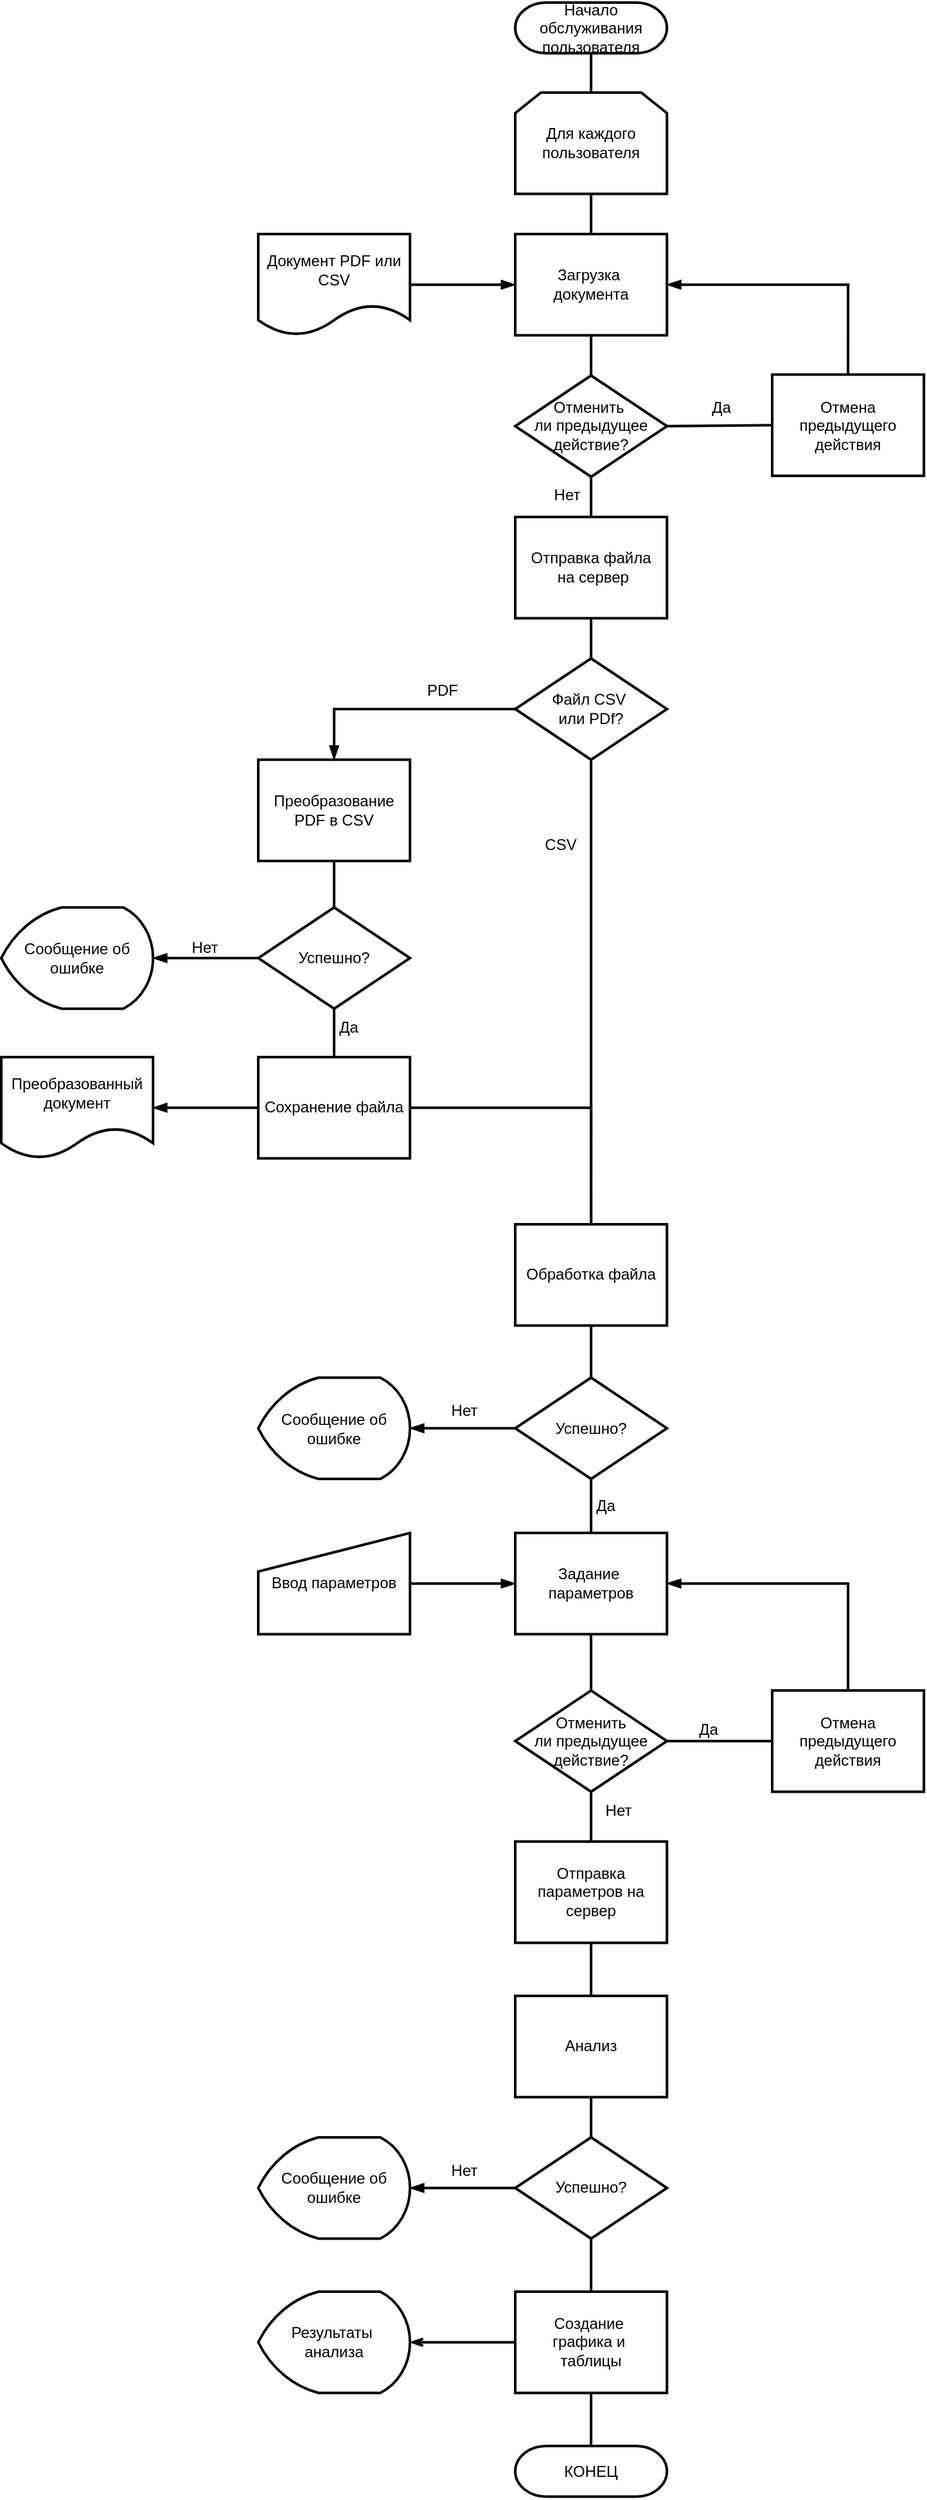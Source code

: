 <mxfile>
    <diagram id="cA_NNs_CJCysyV5ECCQ1" name="Page-1">
        <mxGraphModel dx="1108" dy="3118" grid="1" gridSize="10" guides="1" tooltips="1" connect="1" arrows="1" fold="1" page="1" pageScale="1" pageWidth="3300" pageHeight="2339" math="0" shadow="0">
            <root>
                <mxCell id="0"/>
                <mxCell id="1" parent="0"/>
                <mxCell id="9" style="edgeStyle=orthogonalEdgeStyle;html=1;exitX=0.5;exitY=1;exitDx=0;exitDy=0;entryX=0.5;entryY=0;entryDx=0;entryDy=0;exitPerimeter=0;endArrow=none;endFill=0;strokeWidth=2;" parent="1" source="2" target="13" edge="1">
                    <mxGeometry relative="1" as="geometry">
                        <mxPoint x="549.888" y="-18.11" as="targetPoint"/>
                    </mxGeometry>
                </mxCell>
                <mxCell id="2" value="Начало обслуживания пользователя" style="strokeWidth=2;html=1;shape=stencil(xVXBboMwDP0ajkxAtK49Tqw79rJJO7vUpVFDgpysdH+/0IBaoDCayyQO+Bne83NsJWCpPkCJQRJJKDBgb0GSfCIVXIJRZAObOTh4EbmwcuFq6ULQJWbGYScgDluBLqMNqSNWfGcaBi4PSNzUWbYOolf7Tf2wNFNSWhKupO5kbvKWDLi0/0ZnRxY9PTuZnyZ2UWkVCjRIHfRqbuOAIHn3VornKX14KHUdtbp/KX09rhT7Ka19uhf3xeKZHdx4GLsjt1zNPDAvuZb9cXdezRzIzXY3IsdSi4wtIEu3kB1zUt9yd7fIEurlHiTadKFOeK2+P99T/lsGweUNw8vycQagzL5QrwZqKFgTn0M4cx2SMlC3ocMvgHIMLU+4F5B3UrpCLG/g5uzvl7vwcNzr2TyKf7Tsc8aZUBonNsHigzm7oCPDydK9IpyY2j0Xwt1OYwsxILig7q68AL8=);whiteSpace=wrap;aspect=fixed;" parent="1" vertex="1">
                    <mxGeometry x="480" width="118.11" height="39.37" as="geometry"/>
                </mxCell>
                <mxCell id="8" style="edgeStyle=none;html=1;exitX=0.5;exitY=1;exitDx=0;exitDy=0;entryX=0.5;entryY=0;entryDx=0;entryDy=0;endArrow=none;endFill=0;strokeWidth=2;" parent="1" source="4" target="7" edge="1">
                    <mxGeometry relative="1" as="geometry"/>
                </mxCell>
                <mxCell id="45" style="edgeStyle=none;html=1;exitX=1;exitY=0.5;exitDx=0;exitDy=0;entryX=0;entryY=0.5;entryDx=0;entryDy=0;endArrow=none;endFill=0;strokeWidth=2;" parent="1" source="4" target="44" edge="1">
                    <mxGeometry relative="1" as="geometry"/>
                </mxCell>
                <mxCell id="4" value="&lt;div&gt;&lt;font color=&quot;#000000&quot;&gt;Отменить&amp;nbsp;&lt;/font&gt;&lt;/div&gt;&lt;div&gt;ли предыдущее действие&lt;span style=&quot;background-color: transparent;&quot;&gt;?&lt;/span&gt;&lt;/div&gt;" style="rhombus;whiteSpace=wrap;html=1;aspect=fixed;strokeWidth=2;" parent="1" vertex="1">
                    <mxGeometry x="480" y="290" width="118.11" height="78.74" as="geometry"/>
                </mxCell>
                <mxCell id="11" style="edgeStyle=none;html=1;exitX=0.5;exitY=1;exitDx=0;exitDy=0;entryX=0.5;entryY=0;entryDx=0;entryDy=0;endArrow=none;endFill=0;strokeWidth=2;" parent="1" source="7" target="10" edge="1">
                    <mxGeometry relative="1" as="geometry"/>
                </mxCell>
                <mxCell id="7" value="Отправка файла&lt;div&gt;&amp;nbsp;на сервер&lt;/div&gt;" style="rounded=0;whiteSpace=wrap;html=1;aspect=fixed;strokeWidth=2;" parent="1" vertex="1">
                    <mxGeometry x="480" y="400" width="118.11" height="78.74" as="geometry"/>
                </mxCell>
                <mxCell id="20" style="edgeStyle=orthogonalEdgeStyle;html=1;exitX=0;exitY=0.5;exitDx=0;exitDy=0;entryX=0.5;entryY=0;entryDx=0;entryDy=0;endArrow=blockThin;endFill=1;rounded=0;curved=0;strokeWidth=2;" parent="1" source="10" target="18" edge="1">
                    <mxGeometry relative="1" as="geometry"/>
                </mxCell>
                <mxCell id="21" style="edgeStyle=none;html=1;exitX=0.5;exitY=1;exitDx=0;exitDy=0;entryX=0.5;entryY=0;entryDx=0;entryDy=0;endArrow=none;endFill=0;strokeWidth=2;" parent="1" source="10" target="19" edge="1">
                    <mxGeometry relative="1" as="geometry"/>
                </mxCell>
                <mxCell id="10" value="Файл CSV&amp;nbsp;&lt;div&gt;или PDf?&lt;/div&gt;" style="rhombus;whiteSpace=wrap;html=1;aspect=fixed;strokeWidth=2;" parent="1" vertex="1">
                    <mxGeometry x="480" y="510" width="118.11" height="78.74" as="geometry"/>
                </mxCell>
                <mxCell id="63" style="edgeStyle=none;html=1;exitX=0.5;exitY=1;exitDx=0;exitDy=0;entryX=0.5;entryY=0;entryDx=0;entryDy=0;endArrow=none;endFill=0;strokeWidth=2;" parent="1" source="12" target="4" edge="1">
                    <mxGeometry relative="1" as="geometry"/>
                </mxCell>
                <mxCell id="12" value="Загрузка&amp;nbsp;&lt;div&gt;документа&lt;/div&gt;" style="rounded=0;whiteSpace=wrap;html=1;aspect=fixed;strokeWidth=2;" parent="1" vertex="1">
                    <mxGeometry x="480" y="180" width="118.11" height="78.74" as="geometry"/>
                </mxCell>
                <mxCell id="14" style="edgeStyle=none;html=1;exitX=0.5;exitY=1;exitDx=0;exitDy=0;entryX=0.5;entryY=0;entryDx=0;entryDy=0;endArrow=none;endFill=0;strokeWidth=2;" parent="1" source="13" target="12" edge="1">
                    <mxGeometry relative="1" as="geometry"/>
                </mxCell>
                <mxCell id="13" value="Для каждого пользователя" style="shape=loopLimit;whiteSpace=wrap;html=1;aspect=fixed;strokeWidth=2;" parent="1" vertex="1">
                    <mxGeometry x="480" y="70.0" width="118.11" height="78.74" as="geometry"/>
                </mxCell>
                <mxCell id="17" style="edgeStyle=none;html=1;exitX=1;exitY=0.5;exitDx=0;exitDy=0;entryX=0;entryY=0.5;entryDx=0;entryDy=0;endArrow=blockThin;endFill=1;strokeWidth=2;" parent="1" source="16" target="12" edge="1">
                    <mxGeometry relative="1" as="geometry"/>
                </mxCell>
                <mxCell id="16" value="Документ PDF или CSV" style="shape=document;whiteSpace=wrap;html=1;boundedLbl=1;aspect=fixed;strokeWidth=2;" parent="1" vertex="1">
                    <mxGeometry x="280" y="180" width="118.11" height="78.74" as="geometry"/>
                </mxCell>
                <mxCell id="88" style="edgeStyle=none;html=1;exitX=0.5;exitY=1;exitDx=0;exitDy=0;entryX=0.5;entryY=0;entryDx=0;entryDy=0;endArrow=none;endFill=0;strokeWidth=2;" parent="1" source="18" target="87" edge="1">
                    <mxGeometry relative="1" as="geometry"/>
                </mxCell>
                <mxCell id="18" value="Преобразование PDF в CSV" style="rounded=0;whiteSpace=wrap;html=1;aspect=fixed;strokeWidth=2;" parent="1" vertex="1">
                    <mxGeometry x="280" y="588.74" width="118.11" height="78.74" as="geometry"/>
                </mxCell>
                <mxCell id="27" style="edgeStyle=none;html=1;exitX=0.5;exitY=1;exitDx=0;exitDy=0;entryX=0.5;entryY=0;entryDx=0;entryDy=0;endArrow=none;endFill=0;strokeWidth=2;" parent="1" source="19" target="26" edge="1">
                    <mxGeometry relative="1" as="geometry">
                        <mxPoint x="529.055" y="1080.0" as="sourcePoint"/>
                    </mxGeometry>
                </mxCell>
                <mxCell id="19" value="Обработка файла" style="rounded=0;whiteSpace=wrap;html=1;aspect=fixed;strokeWidth=2;" parent="1" vertex="1">
                    <mxGeometry x="480" y="950" width="118.11" height="78.74" as="geometry"/>
                </mxCell>
                <mxCell id="24" value="Преобразованный документ" style="shape=document;whiteSpace=wrap;html=1;boundedLbl=1;aspect=fixed;strokeWidth=2;" parent="1" vertex="1">
                    <mxGeometry x="80" y="820" width="118.11" height="78.74" as="geometry"/>
                </mxCell>
                <mxCell id="25" style="edgeStyle=none;html=1;endArrow=blockThin;endFill=1;exitX=0;exitY=0.5;exitDx=0;exitDy=0;entryX=1;entryY=0.5;entryDx=0;entryDy=0;strokeWidth=2;" parent="1" source="90" target="24" edge="1">
                    <mxGeometry relative="1" as="geometry">
                        <mxPoint x="280" y="879.03" as="sourcePoint"/>
                        <mxPoint x="158.11" y="879.03" as="targetPoint"/>
                    </mxGeometry>
                </mxCell>
                <mxCell id="29" style="edgeStyle=none;html=1;exitX=0.5;exitY=1;exitDx=0;exitDy=0;entryX=0.5;entryY=0;entryDx=0;entryDy=0;endArrow=none;endFill=0;strokeWidth=2;" parent="1" source="26" target="30" edge="1">
                    <mxGeometry relative="1" as="geometry">
                        <mxPoint x="669.5" y="1251.26" as="targetPoint"/>
                    </mxGeometry>
                </mxCell>
                <mxCell id="42" style="edgeStyle=none;html=1;exitX=0;exitY=0.5;exitDx=0;exitDy=0;entryX=1;entryY=0.5;entryDx=0;entryDy=0;entryPerimeter=0;endArrow=blockThin;endFill=1;strokeWidth=2;" parent="1" source="26" target="99" edge="1">
                    <mxGeometry relative="1" as="geometry">
                        <mxPoint x="470.95" y="1150.0" as="sourcePoint"/>
                        <mxPoint x="249.06" y="1150.0" as="targetPoint"/>
                    </mxGeometry>
                </mxCell>
                <mxCell id="26" value="Успешно?" style="rhombus;whiteSpace=wrap;html=1;aspect=fixed;strokeWidth=2;" parent="1" vertex="1">
                    <mxGeometry x="480" y="1069.26" width="118.11" height="78.74" as="geometry"/>
                </mxCell>
                <mxCell id="34" style="edgeStyle=none;html=1;exitX=0.5;exitY=1;exitDx=0;exitDy=0;entryX=0.5;entryY=0;entryDx=0;entryDy=0;endArrow=none;endFill=0;strokeWidth=2;" parent="1" source="30" target="33" edge="1">
                    <mxGeometry relative="1" as="geometry"/>
                </mxCell>
                <mxCell id="30" value="Задание&amp;nbsp;&lt;div&gt;параметров&lt;/div&gt;" style="rounded=0;whiteSpace=wrap;html=1;aspect=fixed;strokeWidth=2;" parent="1" vertex="1">
                    <mxGeometry x="480" y="1190" width="118.11" height="78.74" as="geometry"/>
                </mxCell>
                <mxCell id="32" style="edgeStyle=none;html=1;exitX=1;exitY=0.5;exitDx=0;exitDy=0;entryX=0;entryY=0.5;entryDx=0;entryDy=0;endArrow=blockThin;endFill=1;strokeWidth=2;" parent="1" source="31" target="30" edge="1">
                    <mxGeometry relative="1" as="geometry"/>
                </mxCell>
                <mxCell id="31" value="Ввод параметров" style="shape=manualInput;whiteSpace=wrap;html=1;aspect=fixed;strokeWidth=2;" parent="1" vertex="1">
                    <mxGeometry x="280" y="1190" width="118.11" height="78.74" as="geometry"/>
                </mxCell>
                <mxCell id="58" style="edgeStyle=orthogonalEdgeStyle;html=1;exitX=1;exitY=0.5;exitDx=0;exitDy=0;entryX=0;entryY=0.5;entryDx=0;entryDy=0;rounded=0;curved=0;endArrow=none;endFill=0;strokeWidth=2;" parent="1" source="33" target="49" edge="1">
                    <mxGeometry relative="1" as="geometry">
                        <mxPoint x="830" y="1531.26" as="targetPoint"/>
                    </mxGeometry>
                </mxCell>
                <mxCell id="110" style="edgeStyle=none;html=1;exitX=0.5;exitY=1;exitDx=0;exitDy=0;entryX=0.5;entryY=0;entryDx=0;entryDy=0;endArrow=none;endFill=0;strokeWidth=2;" parent="1" source="33" target="38" edge="1">
                    <mxGeometry relative="1" as="geometry"/>
                </mxCell>
                <mxCell id="33" value="Отменить&lt;div&gt;ли предыдущее действие?&lt;/div&gt;" style="rhombus;whiteSpace=wrap;html=1;aspect=fixed;strokeWidth=2;" parent="1" vertex="1">
                    <mxGeometry x="480" y="1312.52" width="118.11" height="78.74" as="geometry"/>
                </mxCell>
                <mxCell id="54" style="edgeStyle=none;html=1;exitX=0.5;exitY=1;exitDx=0;exitDy=0;entryX=0.5;entryY=0;entryDx=0;entryDy=0;endArrow=none;endFill=0;strokeWidth=2;" parent="1" source="38" target="105" edge="1">
                    <mxGeometry relative="1" as="geometry"/>
                </mxCell>
                <mxCell id="38" value="Отправка параметров на сервер" style="rounded=0;whiteSpace=wrap;html=1;aspect=fixed;strokeWidth=2;" parent="1" vertex="1">
                    <mxGeometry x="480" y="1430" width="118.11" height="78.74" as="geometry"/>
                </mxCell>
                <mxCell id="55" style="edgeStyle=none;html=1;exitX=0.5;exitY=1;exitDx=0;exitDy=0;entryX=0.5;entryY=0;entryDx=0;entryDy=0;strokeWidth=2;endArrow=none;endFill=0;" parent="1" source="39" target="70" edge="1">
                    <mxGeometry relative="1" as="geometry">
                        <mxPoint x="668.769" y="1821.26" as="targetPoint"/>
                    </mxGeometry>
                </mxCell>
                <mxCell id="39" value="Успешно?" style="rhombus;whiteSpace=wrap;html=1;aspect=fixed;strokeWidth=2;" parent="1" vertex="1">
                    <mxGeometry x="480" y="1660" width="118.11" height="78.74" as="geometry"/>
                </mxCell>
                <mxCell id="46" style="edgeStyle=orthogonalEdgeStyle;html=1;exitX=0.5;exitY=0;exitDx=0;exitDy=0;entryX=1;entryY=0.5;entryDx=0;entryDy=0;endArrow=blockThin;endFill=1;rounded=0;curved=0;strokeWidth=2;" parent="1" source="44" target="12" edge="1">
                    <mxGeometry relative="1" as="geometry"/>
                </mxCell>
                <mxCell id="44" value="Отмена&lt;div&gt;предыдущего действия&lt;/div&gt;" style="rounded=0;whiteSpace=wrap;html=1;aspect=fixed;strokeWidth=2;" parent="1" vertex="1">
                    <mxGeometry x="680" y="289.26" width="118.11" height="78.74" as="geometry"/>
                </mxCell>
                <mxCell id="53" style="edgeStyle=orthogonalEdgeStyle;html=1;exitX=0.5;exitY=0;exitDx=0;exitDy=0;entryX=1;entryY=0.5;entryDx=0;entryDy=0;endArrow=blockThin;endFill=1;rounded=0;curved=0;strokeWidth=2;" parent="1" source="49" target="30" edge="1">
                    <mxGeometry relative="1" as="geometry"/>
                </mxCell>
                <mxCell id="49" value="Отмена предыдущего действия" style="rounded=0;whiteSpace=wrap;html=1;aspect=fixed;strokeWidth=2;" parent="1" vertex="1">
                    <mxGeometry x="680" y="1312.52" width="118.11" height="78.74" as="geometry"/>
                </mxCell>
                <mxCell id="69" value="Результаты&amp;nbsp;&lt;div&gt;анализа&lt;/div&gt;" style="strokeWidth=2;html=1;shape=mxgraph.flowchart.display;whiteSpace=wrap;aspect=fixed;" parent="1" vertex="1">
                    <mxGeometry x="280" y="1780" width="118.11" height="78.74" as="geometry"/>
                </mxCell>
                <mxCell id="72" style="edgeStyle=none;html=1;exitX=0.5;exitY=1;exitDx=0;exitDy=0;entryX=0.5;entryY=0;entryDx=0;entryDy=0;entryPerimeter=0;strokeWidth=2;endArrow=none;endFill=0;" parent="1" source="70" target="73" edge="1">
                    <mxGeometry relative="1" as="geometry">
                        <mxPoint x="690" y="2031.26" as="targetPoint"/>
                    </mxGeometry>
                </mxCell>
                <mxCell id="70" value="Создание&amp;nbsp;&lt;div&gt;графика&amp;nbsp;&lt;span style=&quot;background-color: transparent;&quot;&gt;и&amp;nbsp;&lt;/span&gt;&lt;/div&gt;&lt;div&gt;таблицы&lt;/div&gt;" style="rounded=0;whiteSpace=wrap;html=1;aspect=fixed;strokeWidth=2;" parent="1" vertex="1">
                    <mxGeometry x="480" y="1780" width="118.11" height="78.74" as="geometry"/>
                </mxCell>
                <mxCell id="71" style="edgeStyle=none;html=1;exitX=0;exitY=0.5;exitDx=0;exitDy=0;entryX=1;entryY=0.5;entryDx=0;entryDy=0;entryPerimeter=0;strokeWidth=2;endArrow=openThin;endFill=0;" parent="1" source="70" target="69" edge="1">
                    <mxGeometry relative="1" as="geometry"/>
                </mxCell>
                <mxCell id="73" value="КОНЕЦ" style="strokeWidth=2;html=1;shape=stencil(xVXBboMwDP0ajkxAtK49Tqw79rJJO7vUpVFDgpysdH+/0IBaoDCayyQO+Bne83NsJWCpPkCJQRJJKDBgb0GSfCIVXIJRZAObOTh4EbmwcuFq6ULQJWbGYScgDluBLqMNqSNWfGcaBi4PSNzUWbYOolf7Tf2wNFNSWhKupO5kbvKWDLi0/0ZnRxY9PTuZnyZ2UWkVCjRIHfRqbuOAIHn3VornKX14KHUdtbp/KX09rhT7Ka19uhf3xeKZHdx4GLsjt1zNPDAvuZb9cXdezRzIzXY3IsdSi4wtIEu3kB1zUt9yd7fIEurlHiTadKFOeK2+P99T/lsGweUNw8vycQagzL5QrwZqKFgTn0M4cx2SMlC3ocMvgHIMLU+4F5B3UrpCLG/g5uzvl7vwcNzr2TyKf7Tsc8aZUBonNsHigzm7oCPDydK9IpyY2j0Xwt1OYwsxILig7q68AL8=);whiteSpace=wrap;aspect=fixed;" parent="1" vertex="1">
                    <mxGeometry x="480" y="1900.0" width="118.11" height="39.37" as="geometry"/>
                </mxCell>
                <mxCell id="83" value="Да" style="text;html=1;align=center;verticalAlign=middle;resizable=0;points=[];autosize=1;strokeColor=none;fillColor=none;strokeWidth=2;" parent="1" vertex="1">
                    <mxGeometry x="620" y="300" width="40" height="30" as="geometry"/>
                </mxCell>
                <mxCell id="84" value="Нет" style="text;html=1;align=center;verticalAlign=middle;resizable=0;points=[];autosize=1;strokeColor=none;fillColor=none;strokeWidth=2;" parent="1" vertex="1">
                    <mxGeometry x="500" y="368" width="40" height="30" as="geometry"/>
                </mxCell>
                <mxCell id="85" value="PDF" style="text;html=1;align=center;verticalAlign=middle;resizable=0;points=[];autosize=1;strokeColor=none;fillColor=none;strokeWidth=2;" parent="1" vertex="1">
                    <mxGeometry x="398.11" y="520" width="50" height="30" as="geometry"/>
                </mxCell>
                <mxCell id="86" value="CSV" style="text;html=1;align=center;verticalAlign=middle;resizable=0;points=[];autosize=1;strokeColor=none;fillColor=none;strokeWidth=2;" parent="1" vertex="1">
                    <mxGeometry x="490" y="640" width="50" height="30" as="geometry"/>
                </mxCell>
                <mxCell id="89" style="edgeStyle=none;html=1;exitX=0.5;exitY=1;exitDx=0;exitDy=0;entryX=0.5;entryY=0;entryDx=0;entryDy=0;strokeWidth=2;endArrow=none;endFill=0;" parent="1" source="87" target="90" edge="1">
                    <mxGeometry relative="1" as="geometry">
                        <mxPoint x="719" y="830" as="targetPoint"/>
                    </mxGeometry>
                </mxCell>
                <mxCell id="87" value="Успешно?" style="rhombus;whiteSpace=wrap;html=1;aspect=fixed;strokeWidth=2;" parent="1" vertex="1">
                    <mxGeometry x="280" y="703.63" width="118.11" height="78.74" as="geometry"/>
                </mxCell>
                <mxCell id="92" style="edgeStyle=orthogonalEdgeStyle;html=1;exitX=1;exitY=0.5;exitDx=0;exitDy=0;entryX=0.5;entryY=0;entryDx=0;entryDy=0;endArrow=none;endFill=0;rounded=0;curved=0;strokeWidth=2;" parent="1" source="90" target="19" edge="1">
                    <mxGeometry relative="1" as="geometry"/>
                </mxCell>
                <mxCell id="90" value="Сохранение файла" style="rounded=0;whiteSpace=wrap;html=1;aspect=fixed;strokeWidth=2;" parent="1" vertex="1">
                    <mxGeometry x="280" y="820" width="118.11" height="78.74" as="geometry"/>
                </mxCell>
                <mxCell id="91" value="Да" style="text;html=1;align=center;verticalAlign=middle;resizable=0;points=[];autosize=1;strokeColor=none;fillColor=none;strokeWidth=2;" parent="1" vertex="1">
                    <mxGeometry x="330" y="782.37" width="40" height="30" as="geometry"/>
                </mxCell>
                <mxCell id="96" value="Сообщение об ошибке" style="strokeWidth=2;html=1;shape=mxgraph.flowchart.display;whiteSpace=wrap;aspect=fixed;" parent="1" vertex="1">
                    <mxGeometry x="80" y="703.63" width="118.11" height="78.74" as="geometry"/>
                </mxCell>
                <mxCell id="97" style="edgeStyle=none;html=1;exitX=0;exitY=0.5;exitDx=0;exitDy=0;entryX=1;entryY=0.5;entryDx=0;entryDy=0;entryPerimeter=0;strokeWidth=2;endArrow=blockThin;endFill=1;" parent="1" source="87" target="96" edge="1">
                    <mxGeometry relative="1" as="geometry">
                        <mxPoint x="250" y="790" as="targetPoint"/>
                    </mxGeometry>
                </mxCell>
                <mxCell id="98" value="Нет" style="text;html=1;align=center;verticalAlign=middle;resizable=0;points=[];autosize=1;strokeColor=none;fillColor=none;strokeWidth=2;" parent="1" vertex="1">
                    <mxGeometry x="218.11" y="720" width="40" height="30" as="geometry"/>
                </mxCell>
                <mxCell id="99" value="Сообщение об ошибке" style="strokeWidth=2;html=1;shape=mxgraph.flowchart.display;whiteSpace=wrap;aspect=fixed;" parent="1" vertex="1">
                    <mxGeometry x="280" y="1069.26" width="118.11" height="78.74" as="geometry"/>
                </mxCell>
                <mxCell id="100" value="Нет" style="text;html=1;align=center;verticalAlign=middle;resizable=0;points=[];autosize=1;strokeColor=none;fillColor=none;strokeWidth=2;" parent="1" vertex="1">
                    <mxGeometry x="420" y="1080" width="40" height="30" as="geometry"/>
                </mxCell>
                <mxCell id="101" value="Да" style="text;html=1;align=center;verticalAlign=middle;resizable=0;points=[];autosize=1;strokeColor=none;fillColor=none;strokeWidth=2;" parent="1" vertex="1">
                    <mxGeometry x="530" y="1154" width="40" height="30" as="geometry"/>
                </mxCell>
                <mxCell id="103" value="Да" style="text;html=1;align=center;verticalAlign=middle;resizable=0;points=[];autosize=1;strokeColor=none;fillColor=none;strokeWidth=2;" parent="1" vertex="1">
                    <mxGeometry x="610" y="1328" width="40" height="30" as="geometry"/>
                </mxCell>
                <mxCell id="104" value="Нет" style="text;html=1;align=center;verticalAlign=middle;resizable=0;points=[];autosize=1;strokeColor=none;fillColor=none;strokeWidth=2;" parent="1" vertex="1">
                    <mxGeometry x="540" y="1391.26" width="40" height="30" as="geometry"/>
                </mxCell>
                <mxCell id="107" style="edgeStyle=none;html=1;exitX=0.5;exitY=1;exitDx=0;exitDy=0;entryX=0.5;entryY=0;entryDx=0;entryDy=0;endArrow=none;endFill=0;strokeWidth=2;" parent="1" source="105" target="39" edge="1">
                    <mxGeometry relative="1" as="geometry"/>
                </mxCell>
                <mxCell id="105" value="Анализ" style="rounded=0;whiteSpace=wrap;html=1;aspect=fixed;strokeWidth=2;" parent="1" vertex="1">
                    <mxGeometry x="480" y="1550" width="118.11" height="78.74" as="geometry"/>
                </mxCell>
                <mxCell id="111" style="edgeStyle=none;html=1;exitX=0;exitY=0.5;exitDx=0;exitDy=0;entryX=1;entryY=0.5;entryDx=0;entryDy=0;entryPerimeter=0;endArrow=blockThin;endFill=1;strokeWidth=2;" parent="1" source="39" target="112" edge="1">
                    <mxGeometry relative="1" as="geometry">
                        <mxPoint x="458.11" y="1699.74" as="sourcePoint"/>
                        <mxPoint x="227.17" y="1740.74" as="targetPoint"/>
                    </mxGeometry>
                </mxCell>
                <mxCell id="112" value="Сообщение об ошибке" style="strokeWidth=2;html=1;shape=mxgraph.flowchart.display;whiteSpace=wrap;aspect=fixed;" parent="1" vertex="1">
                    <mxGeometry x="280" y="1660" width="118.11" height="78.74" as="geometry"/>
                </mxCell>
                <mxCell id="113" value="Нет" style="text;html=1;align=center;verticalAlign=middle;resizable=0;points=[];autosize=1;strokeColor=none;fillColor=none;strokeWidth=2;" parent="1" vertex="1">
                    <mxGeometry x="420" y="1670.74" width="40" height="30" as="geometry"/>
                </mxCell>
            </root>
        </mxGraphModel>
    </diagram>
</mxfile>